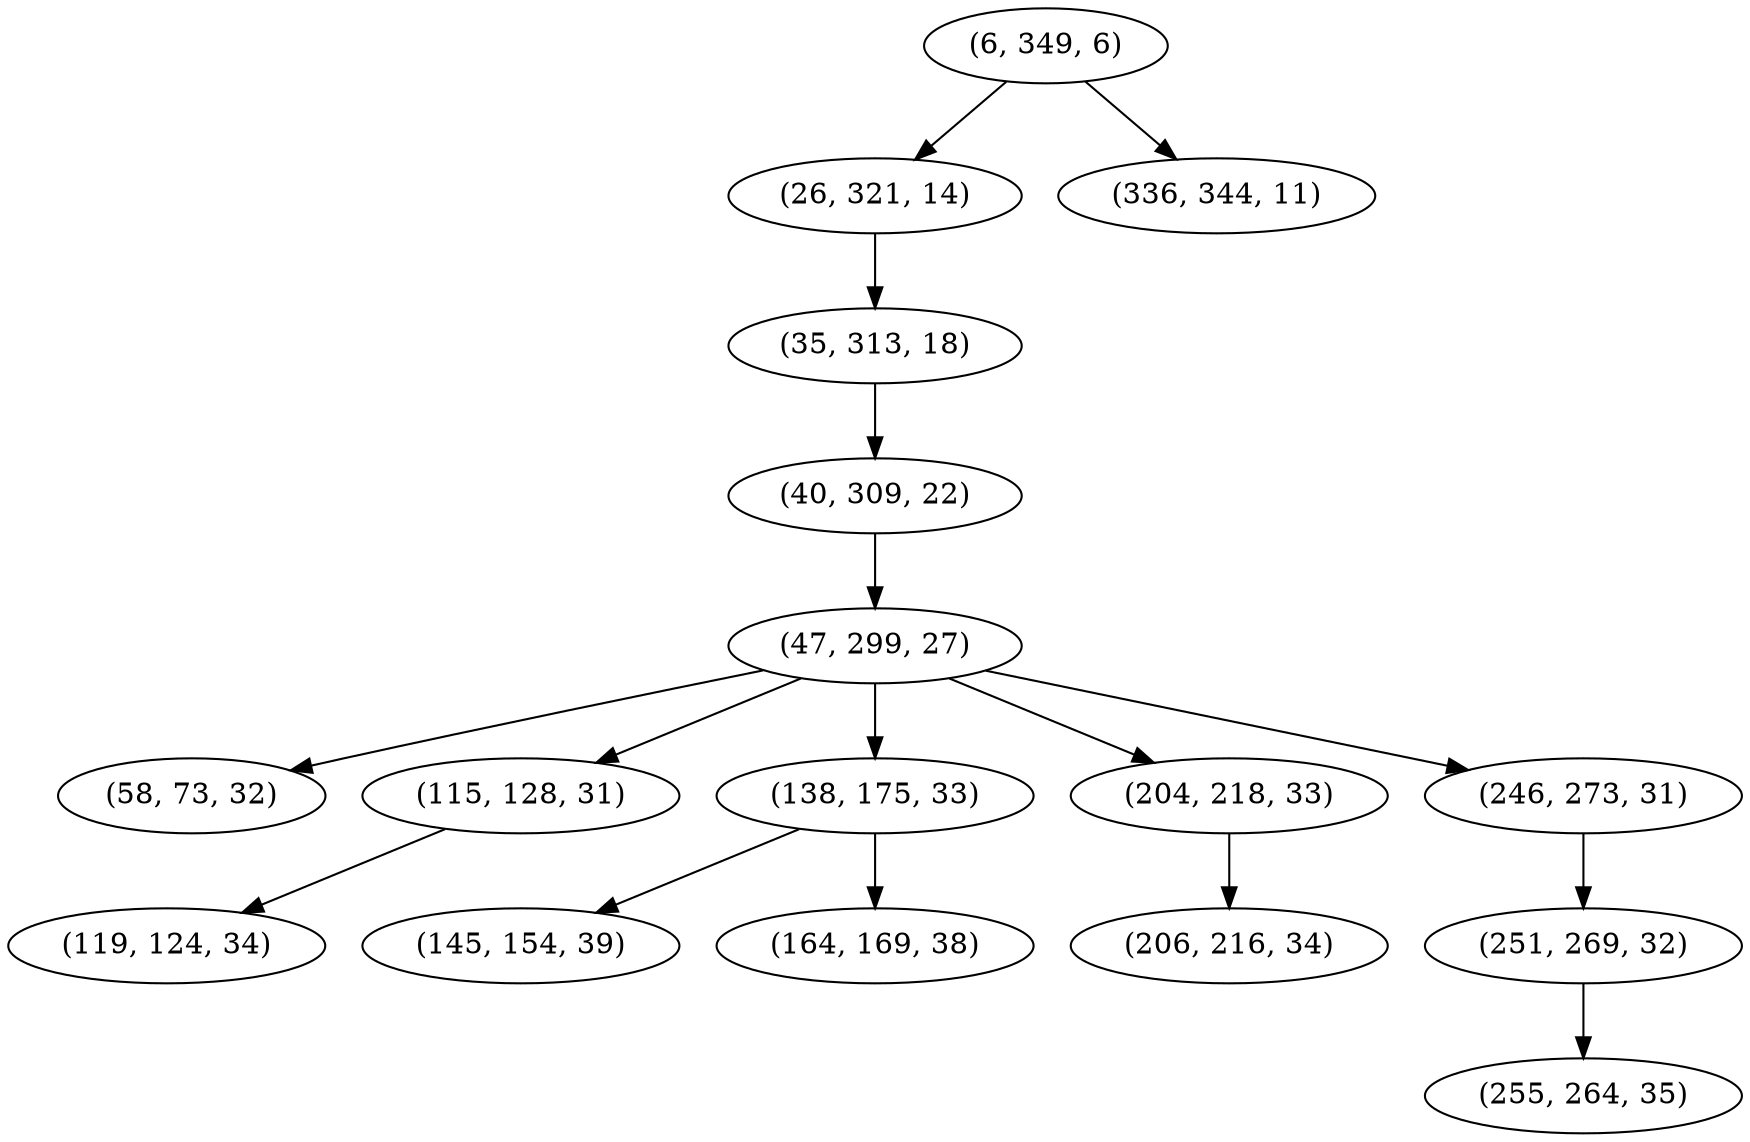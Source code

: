 digraph tree {
    "(6, 349, 6)";
    "(26, 321, 14)";
    "(35, 313, 18)";
    "(40, 309, 22)";
    "(47, 299, 27)";
    "(58, 73, 32)";
    "(115, 128, 31)";
    "(119, 124, 34)";
    "(138, 175, 33)";
    "(145, 154, 39)";
    "(164, 169, 38)";
    "(204, 218, 33)";
    "(206, 216, 34)";
    "(246, 273, 31)";
    "(251, 269, 32)";
    "(255, 264, 35)";
    "(336, 344, 11)";
    "(6, 349, 6)" -> "(26, 321, 14)";
    "(6, 349, 6)" -> "(336, 344, 11)";
    "(26, 321, 14)" -> "(35, 313, 18)";
    "(35, 313, 18)" -> "(40, 309, 22)";
    "(40, 309, 22)" -> "(47, 299, 27)";
    "(47, 299, 27)" -> "(58, 73, 32)";
    "(47, 299, 27)" -> "(115, 128, 31)";
    "(47, 299, 27)" -> "(138, 175, 33)";
    "(47, 299, 27)" -> "(204, 218, 33)";
    "(47, 299, 27)" -> "(246, 273, 31)";
    "(115, 128, 31)" -> "(119, 124, 34)";
    "(138, 175, 33)" -> "(145, 154, 39)";
    "(138, 175, 33)" -> "(164, 169, 38)";
    "(204, 218, 33)" -> "(206, 216, 34)";
    "(246, 273, 31)" -> "(251, 269, 32)";
    "(251, 269, 32)" -> "(255, 264, 35)";
}
